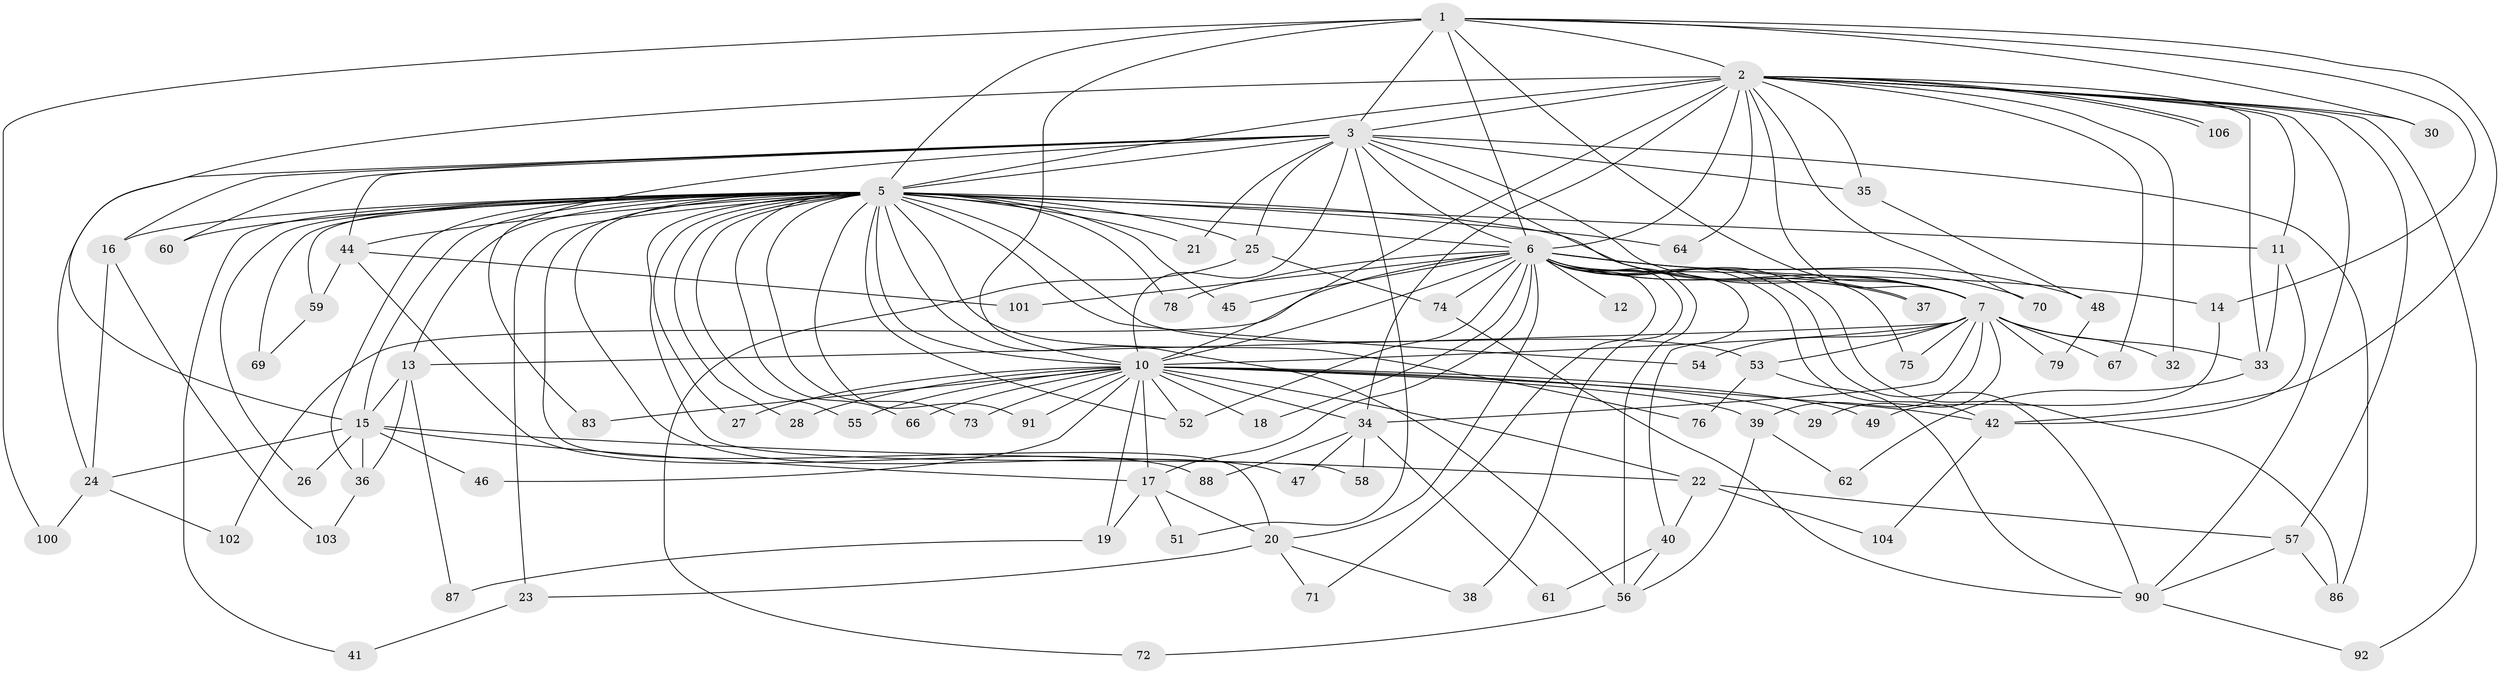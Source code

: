 // original degree distribution, {14: 0.009259259259259259, 16: 0.009259259259259259, 21: 0.009259259259259259, 19: 0.009259259259259259, 24: 0.009259259259259259, 20: 0.018518518518518517, 23: 0.009259259259259259, 28: 0.009259259259259259, 25: 0.009259259259259259, 4: 0.1111111111111111, 2: 0.5740740740740741, 5: 0.046296296296296294, 3: 0.12962962962962962, 9: 0.009259259259259259, 6: 0.037037037037037035}
// Generated by graph-tools (version 1.1) at 2025/41/03/06/25 10:41:36]
// undirected, 82 vertices, 186 edges
graph export_dot {
graph [start="1"]
  node [color=gray90,style=filled];
  1 [super="+108"];
  2 [super="+4"];
  3 [super="+85"];
  5 [super="+9"];
  6 [super="+8"];
  7 [super="+31"];
  10 [super="+50"];
  11;
  12;
  13;
  14;
  15 [super="+77"];
  16;
  17 [super="+98"];
  18;
  19;
  20 [super="+97"];
  21;
  22;
  23;
  24 [super="+81"];
  25;
  26;
  27 [super="+68"];
  28;
  29;
  30;
  32 [super="+94"];
  33 [super="+89"];
  34 [super="+43"];
  35;
  36 [super="+65"];
  37 [super="+80"];
  38;
  39;
  40 [super="+82"];
  41;
  42 [super="+93"];
  44 [super="+84"];
  45;
  46;
  47;
  48;
  49;
  51;
  52 [super="+95"];
  53;
  54;
  55;
  56 [super="+63"];
  57 [super="+105"];
  58;
  59;
  60;
  61;
  62;
  64;
  66;
  67;
  69;
  70;
  71;
  72;
  73;
  74 [super="+99"];
  75;
  76;
  78;
  79;
  83;
  86 [super="+96"];
  87;
  88;
  90 [super="+107"];
  91;
  92;
  100;
  101;
  102;
  103;
  104;
  106;
  1 -- 2 [weight=2];
  1 -- 3;
  1 -- 5 [weight=3];
  1 -- 6 [weight=2];
  1 -- 7;
  1 -- 10;
  1 -- 14;
  1 -- 30;
  1 -- 42;
  1 -- 100;
  2 -- 3 [weight=3];
  2 -- 5 [weight=4];
  2 -- 6 [weight=4];
  2 -- 7 [weight=2];
  2 -- 10 [weight=2];
  2 -- 15;
  2 -- 57;
  2 -- 64;
  2 -- 67;
  2 -- 92;
  2 -- 106;
  2 -- 106;
  2 -- 70;
  2 -- 11;
  2 -- 90;
  2 -- 30;
  2 -- 32 [weight=2];
  2 -- 33;
  2 -- 34;
  2 -- 35;
  3 -- 5 [weight=2];
  3 -- 6 [weight=2];
  3 -- 7;
  3 -- 10;
  3 -- 16;
  3 -- 21;
  3 -- 24;
  3 -- 25;
  3 -- 35;
  3 -- 37;
  3 -- 44;
  3 -- 51;
  3 -- 60;
  3 -- 83;
  3 -- 86;
  5 -- 6 [weight=4];
  5 -- 7 [weight=2];
  5 -- 10 [weight=2];
  5 -- 16;
  5 -- 25;
  5 -- 27 [weight=2];
  5 -- 53;
  5 -- 54;
  5 -- 56;
  5 -- 58;
  5 -- 66;
  5 -- 69;
  5 -- 76;
  5 -- 91;
  5 -- 64;
  5 -- 73;
  5 -- 11;
  5 -- 13;
  5 -- 78;
  5 -- 21;
  5 -- 23;
  5 -- 26;
  5 -- 28;
  5 -- 41;
  5 -- 44 [weight=2];
  5 -- 45;
  5 -- 47;
  5 -- 52;
  5 -- 55;
  5 -- 59;
  5 -- 60;
  5 -- 15;
  5 -- 20;
  5 -- 36;
  6 -- 7 [weight=3];
  6 -- 10 [weight=2];
  6 -- 12 [weight=2];
  6 -- 14;
  6 -- 18;
  6 -- 20;
  6 -- 37 [weight=2];
  6 -- 40;
  6 -- 48;
  6 -- 70;
  6 -- 78;
  6 -- 71;
  6 -- 74;
  6 -- 75;
  6 -- 17;
  6 -- 101;
  6 -- 38;
  6 -- 102;
  6 -- 45;
  6 -- 56;
  6 -- 42;
  6 -- 52;
  6 -- 90;
  6 -- 86;
  7 -- 10;
  7 -- 13;
  7 -- 29;
  7 -- 32;
  7 -- 33;
  7 -- 34;
  7 -- 39;
  7 -- 53;
  7 -- 54;
  7 -- 67;
  7 -- 75;
  7 -- 79;
  10 -- 18;
  10 -- 19;
  10 -- 22;
  10 -- 27;
  10 -- 28;
  10 -- 29;
  10 -- 39;
  10 -- 46;
  10 -- 49;
  10 -- 52;
  10 -- 66;
  10 -- 73;
  10 -- 83;
  10 -- 34;
  10 -- 91;
  10 -- 42;
  10 -- 55;
  10 -- 17;
  11 -- 42;
  11 -- 33;
  13 -- 15;
  13 -- 36;
  13 -- 87;
  14 -- 49;
  15 -- 17;
  15 -- 22;
  15 -- 26;
  15 -- 36;
  15 -- 46;
  15 -- 24;
  16 -- 24;
  16 -- 103;
  17 -- 19;
  17 -- 20;
  17 -- 51;
  19 -- 87;
  20 -- 23;
  20 -- 38;
  20 -- 71;
  22 -- 40;
  22 -- 57;
  22 -- 104;
  23 -- 41;
  24 -- 100;
  24 -- 102;
  25 -- 72;
  25 -- 74;
  33 -- 62;
  34 -- 47;
  34 -- 58;
  34 -- 88;
  34 -- 61;
  35 -- 48;
  36 -- 103;
  39 -- 56;
  39 -- 62;
  40 -- 61;
  40 -- 56;
  42 -- 104;
  44 -- 59;
  44 -- 88;
  44 -- 101;
  48 -- 79;
  53 -- 76;
  53 -- 90;
  56 -- 72;
  57 -- 86;
  57 -- 90;
  59 -- 69;
  74 -- 90;
  90 -- 92;
}
